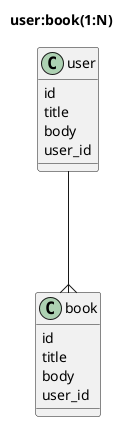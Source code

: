 @startuml
 title user:book(1:N)

 user ---{ book

 class user {
   id
   title
   body
   user_id
 }

 class book {
   id
   title
   body
   user_id
 }

@enduml
